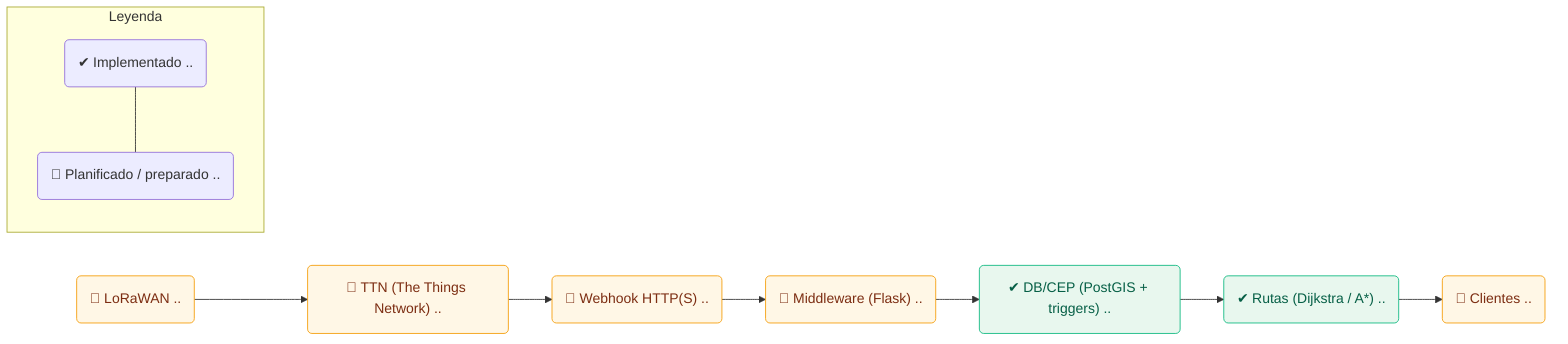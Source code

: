 flowchart LR
  %% F-4.1 · Carril real
  classDef done fill:#E8F7EE,stroke:#10B981,color:#065F46;
  classDef planned fill:#FFF7E6,stroke:#F59E0B,color:#7C2D12;

  subgraph Leyenda
    LOK("✔ Implementado ..")
    LPL("🔧 Planificado / preparado ..")
  end
  LOK --- LPL

  LRW("🔧 LoRaWAN ..")
  TTN("🔧 TTN (The Things Network) ..")
  WH("🔧 Webhook HTTP(S) ..")
  MW("🔧 Middleware (Flask) ..")
  DB("✔ DB/CEP (PostGIS + triggers) ..")
  RT("✔ Rutas (Dijkstra / A*) ..")
  CL("🔧 Clientes ..")

  LRW --> TTN --> WH --> MW --> DB --> RT --> CL

  class LRW,TTN,WH,MW,CL planned
  class DB,RT done